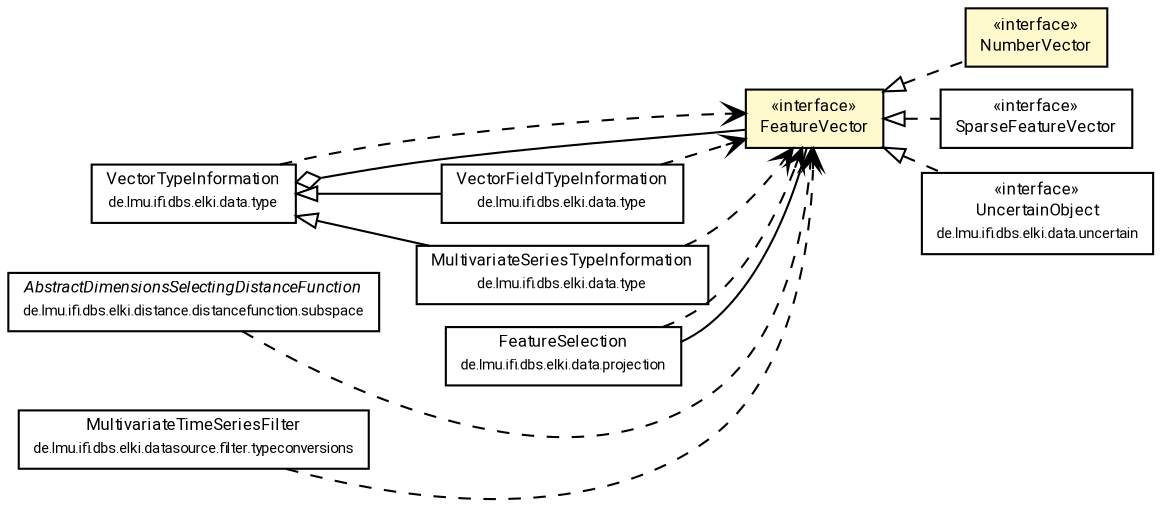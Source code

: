 #!/usr/local/bin/dot
#
# Class diagram 
# Generated by UMLGraph version R5_7_2-60-g0e99a6 (http://www.spinellis.gr/umlgraph/)
#

digraph G {
	graph [fontnames="svg"]
	edge [fontname="Roboto",fontsize=7,labelfontname="Roboto",labelfontsize=7,color="black"];
	node [fontname="Roboto",fontcolor="black",fontsize=8,shape=plaintext,margin=0,width=0,height=0];
	nodesep=0.15;
	ranksep=0.25;
	rankdir=LR;
	// de.lmu.ifi.dbs.elki.data.FeatureVector<D>
	c4326391 [label=<<table title="de.lmu.ifi.dbs.elki.data.FeatureVector" border="0" cellborder="1" cellspacing="0" cellpadding="2" bgcolor="lemonChiffon" href="FeatureVector.html" target="_parent">
		<tr><td><table border="0" cellspacing="0" cellpadding="1">
		<tr><td align="center" balign="center"> &#171;interface&#187; </td></tr>
		<tr><td align="center" balign="center"> <font face="Roboto">FeatureVector</font> </td></tr>
		</table></td></tr>
		</table>>, URL="FeatureVector.html"];
	// de.lmu.ifi.dbs.elki.data.type.VectorTypeInformation<V extends de.lmu.ifi.dbs.elki.data.FeatureVector<?>>
	c4326393 [label=<<table title="de.lmu.ifi.dbs.elki.data.type.VectorTypeInformation" border="0" cellborder="1" cellspacing="0" cellpadding="2" href="type/VectorTypeInformation.html" target="_parent">
		<tr><td><table border="0" cellspacing="0" cellpadding="1">
		<tr><td align="center" balign="center"> <font face="Roboto">VectorTypeInformation</font> </td></tr>
		<tr><td align="center" balign="center"> <font face="Roboto" point-size="7.0">de.lmu.ifi.dbs.elki.data.type</font> </td></tr>
		</table></td></tr>
		</table>>, URL="type/VectorTypeInformation.html"];
	// de.lmu.ifi.dbs.elki.data.type.VectorFieldTypeInformation<V extends de.lmu.ifi.dbs.elki.data.FeatureVector<?>>
	c4326394 [label=<<table title="de.lmu.ifi.dbs.elki.data.type.VectorFieldTypeInformation" border="0" cellborder="1" cellspacing="0" cellpadding="2" href="type/VectorFieldTypeInformation.html" target="_parent">
		<tr><td><table border="0" cellspacing="0" cellpadding="1">
		<tr><td align="center" balign="center"> <font face="Roboto">VectorFieldTypeInformation</font> </td></tr>
		<tr><td align="center" balign="center"> <font face="Roboto" point-size="7.0">de.lmu.ifi.dbs.elki.data.type</font> </td></tr>
		</table></td></tr>
		</table>>, URL="type/VectorFieldTypeInformation.html"];
	// de.lmu.ifi.dbs.elki.data.NumberVector
	c4326403 [label=<<table title="de.lmu.ifi.dbs.elki.data.NumberVector" border="0" cellborder="1" cellspacing="0" cellpadding="2" bgcolor="LemonChiffon" href="NumberVector.html" target="_parent">
		<tr><td><table border="0" cellspacing="0" cellpadding="1">
		<tr><td align="center" balign="center"> &#171;interface&#187; </td></tr>
		<tr><td align="center" balign="center"> <font face="Roboto">NumberVector</font> </td></tr>
		</table></td></tr>
		</table>>, URL="NumberVector.html"];
	// de.lmu.ifi.dbs.elki.data.SparseFeatureVector<D>
	c4326411 [label=<<table title="de.lmu.ifi.dbs.elki.data.SparseFeatureVector" border="0" cellborder="1" cellspacing="0" cellpadding="2" href="SparseFeatureVector.html" target="_parent">
		<tr><td><table border="0" cellspacing="0" cellpadding="1">
		<tr><td align="center" balign="center"> &#171;interface&#187; </td></tr>
		<tr><td align="center" balign="center"> <font face="Roboto">SparseFeatureVector</font> </td></tr>
		</table></td></tr>
		</table>>, URL="SparseFeatureVector.html"];
	// de.lmu.ifi.dbs.elki.data.projection.FeatureSelection<V extends de.lmu.ifi.dbs.elki.data.FeatureVector<F>, F>
	c4326447 [label=<<table title="de.lmu.ifi.dbs.elki.data.projection.FeatureSelection" border="0" cellborder="1" cellspacing="0" cellpadding="2" href="projection/FeatureSelection.html" target="_parent">
		<tr><td><table border="0" cellspacing="0" cellpadding="1">
		<tr><td align="center" balign="center"> <font face="Roboto">FeatureSelection</font> </td></tr>
		<tr><td align="center" balign="center"> <font face="Roboto" point-size="7.0">de.lmu.ifi.dbs.elki.data.projection</font> </td></tr>
		</table></td></tr>
		</table>>, URL="projection/FeatureSelection.html"];
	// de.lmu.ifi.dbs.elki.data.type.MultivariateSeriesTypeInformation<V extends de.lmu.ifi.dbs.elki.data.FeatureVector<?>>
	c4326481 [label=<<table title="de.lmu.ifi.dbs.elki.data.type.MultivariateSeriesTypeInformation" border="0" cellborder="1" cellspacing="0" cellpadding="2" href="type/MultivariateSeriesTypeInformation.html" target="_parent">
		<tr><td><table border="0" cellspacing="0" cellpadding="1">
		<tr><td align="center" balign="center"> <font face="Roboto">MultivariateSeriesTypeInformation</font> </td></tr>
		<tr><td align="center" balign="center"> <font face="Roboto" point-size="7.0">de.lmu.ifi.dbs.elki.data.type</font> </td></tr>
		</table></td></tr>
		</table>>, URL="type/MultivariateSeriesTypeInformation.html"];
	// de.lmu.ifi.dbs.elki.distance.distancefunction.subspace.AbstractDimensionsSelectingDistanceFunction<V extends de.lmu.ifi.dbs.elki.data.FeatureVector<?>>
	c4326762 [label=<<table title="de.lmu.ifi.dbs.elki.distance.distancefunction.subspace.AbstractDimensionsSelectingDistanceFunction" border="0" cellborder="1" cellspacing="0" cellpadding="2" href="../distance/distancefunction/subspace/AbstractDimensionsSelectingDistanceFunction.html" target="_parent">
		<tr><td><table border="0" cellspacing="0" cellpadding="1">
		<tr><td align="center" balign="center"> <font face="Roboto"><i>AbstractDimensionsSelectingDistanceFunction</i></font> </td></tr>
		<tr><td align="center" balign="center"> <font face="Roboto" point-size="7.0">de.lmu.ifi.dbs.elki.distance.distancefunction.subspace</font> </td></tr>
		</table></td></tr>
		</table>>, URL="../distance/distancefunction/subspace/AbstractDimensionsSelectingDistanceFunction.html"];
	// de.lmu.ifi.dbs.elki.datasource.filter.typeconversions.MultivariateTimeSeriesFilter<V extends de.lmu.ifi.dbs.elki.data.FeatureVector<?>>
	c4327949 [label=<<table title="de.lmu.ifi.dbs.elki.datasource.filter.typeconversions.MultivariateTimeSeriesFilter" border="0" cellborder="1" cellspacing="0" cellpadding="2" href="../datasource/filter/typeconversions/MultivariateTimeSeriesFilter.html" target="_parent">
		<tr><td><table border="0" cellspacing="0" cellpadding="1">
		<tr><td align="center" balign="center"> <font face="Roboto">MultivariateTimeSeriesFilter</font> </td></tr>
		<tr><td align="center" balign="center"> <font face="Roboto" point-size="7.0">de.lmu.ifi.dbs.elki.datasource.filter.typeconversions</font> </td></tr>
		</table></td></tr>
		</table>>, URL="../datasource/filter/typeconversions/MultivariateTimeSeriesFilter.html"];
	// de.lmu.ifi.dbs.elki.data.uncertain.UncertainObject
	c4328401 [label=<<table title="de.lmu.ifi.dbs.elki.data.uncertain.UncertainObject" border="0" cellborder="1" cellspacing="0" cellpadding="2" href="uncertain/UncertainObject.html" target="_parent">
		<tr><td><table border="0" cellspacing="0" cellpadding="1">
		<tr><td align="center" balign="center"> &#171;interface&#187; </td></tr>
		<tr><td align="center" balign="center"> <font face="Roboto">UncertainObject</font> </td></tr>
		<tr><td align="center" balign="center"> <font face="Roboto" point-size="7.0">de.lmu.ifi.dbs.elki.data.uncertain</font> </td></tr>
		</table></td></tr>
		</table>>, URL="uncertain/UncertainObject.html"];
	// de.lmu.ifi.dbs.elki.data.type.VectorTypeInformation<V extends de.lmu.ifi.dbs.elki.data.FeatureVector<?>> has de.lmu.ifi.dbs.elki.data.FeatureVector<D>
	c4326393 -> c4326391 [arrowhead=none,arrowtail=ediamond,dir=back,weight=4];
	// de.lmu.ifi.dbs.elki.data.type.VectorFieldTypeInformation<V extends de.lmu.ifi.dbs.elki.data.FeatureVector<?>> extends de.lmu.ifi.dbs.elki.data.type.VectorTypeInformation<V extends de.lmu.ifi.dbs.elki.data.FeatureVector<?>>
	c4326393 -> c4326394 [arrowtail=empty,dir=back,weight=10];
	// de.lmu.ifi.dbs.elki.data.NumberVector implements de.lmu.ifi.dbs.elki.data.FeatureVector<D>
	c4326391 -> c4326403 [arrowtail=empty,style=dashed,dir=back,weight=9];
	// de.lmu.ifi.dbs.elki.data.SparseFeatureVector<D> implements de.lmu.ifi.dbs.elki.data.FeatureVector<D>
	c4326391 -> c4326411 [arrowtail=empty,style=dashed,dir=back,weight=9];
	// de.lmu.ifi.dbs.elki.data.projection.FeatureSelection<V extends de.lmu.ifi.dbs.elki.data.FeatureVector<F>, F> assoc de.lmu.ifi.dbs.elki.data.FeatureVector<D>
	c4326447 -> c4326391 [arrowhead=none,weight=2];
	// de.lmu.ifi.dbs.elki.data.type.MultivariateSeriesTypeInformation<V extends de.lmu.ifi.dbs.elki.data.FeatureVector<?>> extends de.lmu.ifi.dbs.elki.data.type.VectorTypeInformation<V extends de.lmu.ifi.dbs.elki.data.FeatureVector<?>>
	c4326393 -> c4326481 [arrowtail=empty,dir=back,weight=10];
	// de.lmu.ifi.dbs.elki.data.uncertain.UncertainObject implements de.lmu.ifi.dbs.elki.data.FeatureVector<D>
	c4326391 -> c4328401 [arrowtail=empty,style=dashed,dir=back,weight=9];
	// de.lmu.ifi.dbs.elki.data.type.VectorTypeInformation<V extends de.lmu.ifi.dbs.elki.data.FeatureVector<?>> depend de.lmu.ifi.dbs.elki.data.FeatureVector<D>
	c4326393 -> c4326391 [arrowhead=open,style=dashed,weight=0];
	// de.lmu.ifi.dbs.elki.data.type.VectorFieldTypeInformation<V extends de.lmu.ifi.dbs.elki.data.FeatureVector<?>> depend de.lmu.ifi.dbs.elki.data.FeatureVector<D>
	c4326394 -> c4326391 [arrowhead=open,style=dashed,weight=0];
	// de.lmu.ifi.dbs.elki.data.projection.FeatureSelection<V extends de.lmu.ifi.dbs.elki.data.FeatureVector<F>, F> depend de.lmu.ifi.dbs.elki.data.FeatureVector<D>
	c4326447 -> c4326391 [arrowhead=open,style=dashed,weight=0];
	// de.lmu.ifi.dbs.elki.data.type.MultivariateSeriesTypeInformation<V extends de.lmu.ifi.dbs.elki.data.FeatureVector<?>> depend de.lmu.ifi.dbs.elki.data.FeatureVector<D>
	c4326481 -> c4326391 [arrowhead=open,style=dashed,weight=0];
	// de.lmu.ifi.dbs.elki.distance.distancefunction.subspace.AbstractDimensionsSelectingDistanceFunction<V extends de.lmu.ifi.dbs.elki.data.FeatureVector<?>> depend de.lmu.ifi.dbs.elki.data.FeatureVector<D>
	c4326762 -> c4326391 [arrowhead=open,style=dashed,weight=0];
	// de.lmu.ifi.dbs.elki.datasource.filter.typeconversions.MultivariateTimeSeriesFilter<V extends de.lmu.ifi.dbs.elki.data.FeatureVector<?>> depend de.lmu.ifi.dbs.elki.data.FeatureVector<D>
	c4327949 -> c4326391 [arrowhead=open,style=dashed,weight=0];
}

